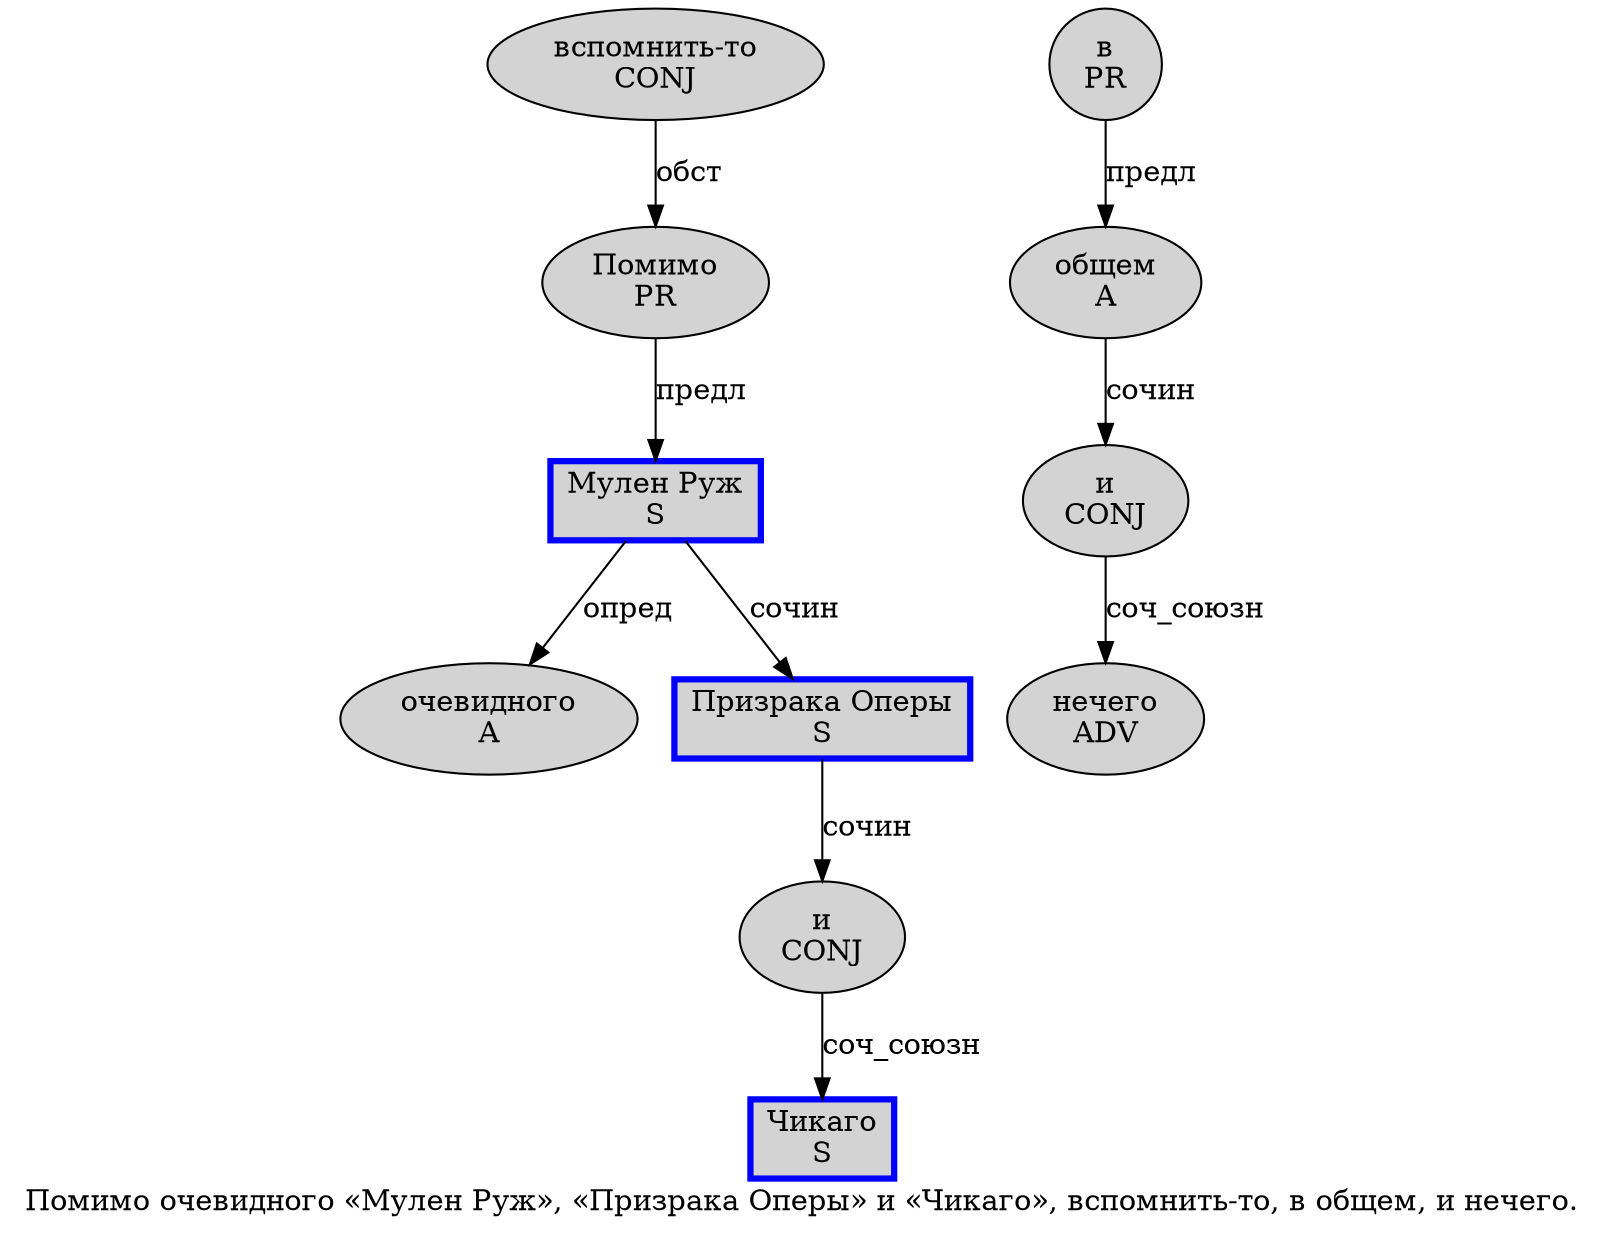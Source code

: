 digraph SENTENCE_1725 {
	graph [label="Помимо очевидного «Мулен Руж», «Призрака Оперы» и «Чикаго», вспомнить-то, в общем, и нечего."]
	node [style=filled]
		0 [label="Помимо
PR" color="" fillcolor=lightgray penwidth=1 shape=ellipse]
		1 [label="очевидного
A" color="" fillcolor=lightgray penwidth=1 shape=ellipse]
		3 [label="Мулен Руж
S" color=blue fillcolor=lightgray penwidth=3 shape=box]
		7 [label="Призрака Оперы
S" color=blue fillcolor=lightgray penwidth=3 shape=box]
		9 [label="и
CONJ" color="" fillcolor=lightgray penwidth=1 shape=ellipse]
		11 [label="Чикаго
S" color=blue fillcolor=lightgray penwidth=3 shape=box]
		14 [label="вспомнить-то
CONJ" color="" fillcolor=lightgray penwidth=1 shape=ellipse]
		16 [label="в
PR" color="" fillcolor=lightgray penwidth=1 shape=ellipse]
		17 [label="общем
A" color="" fillcolor=lightgray penwidth=1 shape=ellipse]
		19 [label="и
CONJ" color="" fillcolor=lightgray penwidth=1 shape=ellipse]
		20 [label="нечего
ADV" color="" fillcolor=lightgray penwidth=1 shape=ellipse]
			17 -> 19 [label="сочин"]
			0 -> 3 [label="предл"]
			9 -> 11 [label="соч_союзн"]
			19 -> 20 [label="соч_союзн"]
			14 -> 0 [label="обст"]
			3 -> 1 [label="опред"]
			3 -> 7 [label="сочин"]
			16 -> 17 [label="предл"]
			7 -> 9 [label="сочин"]
}